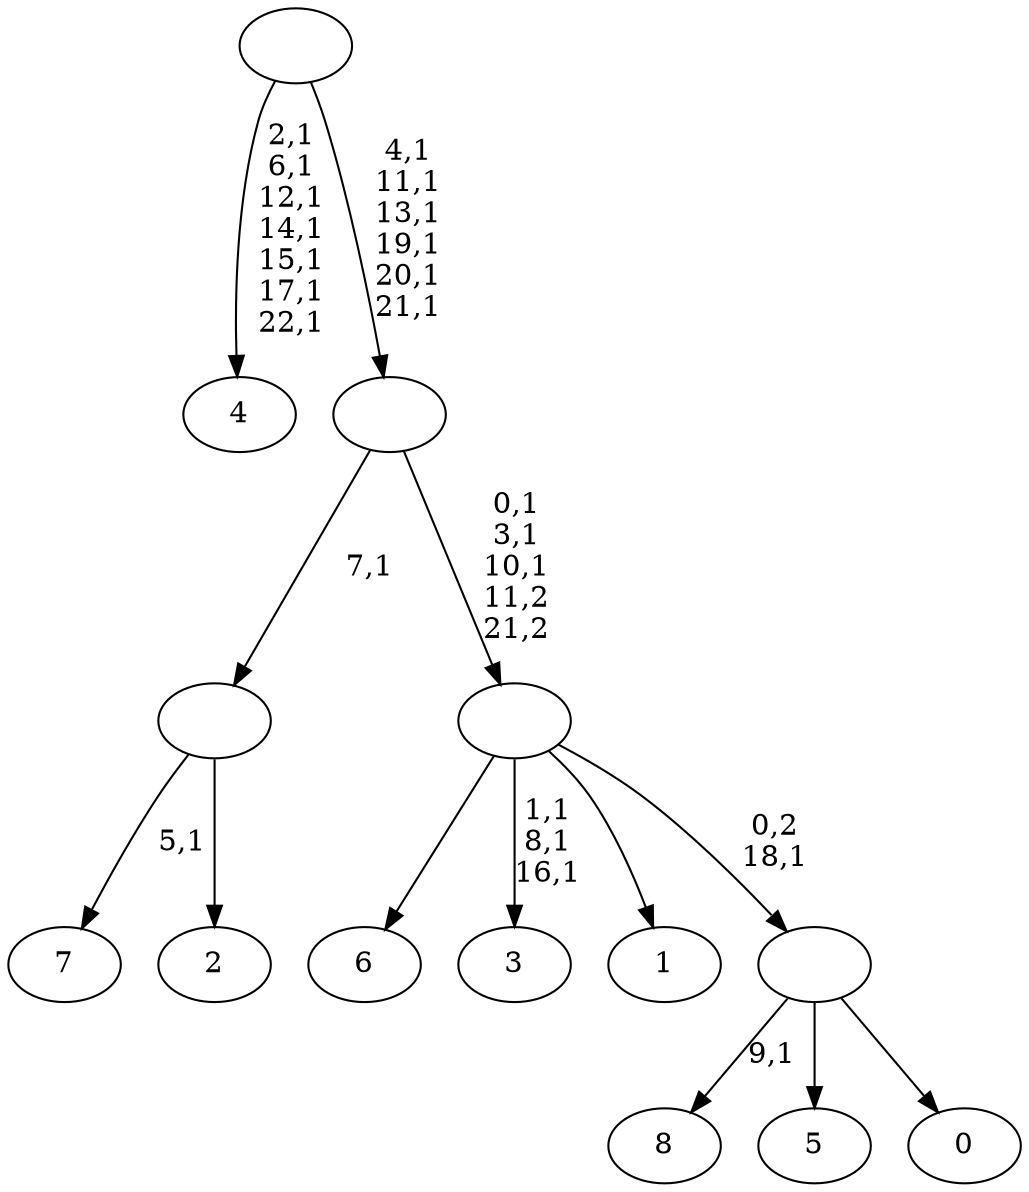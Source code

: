 digraph T {
	32 [label="8"]
	30 [label="7"]
	28 [label="6"]
	27 [label="5"]
	26 [label="4"]
	18 [label="3"]
	14 [label="2"]
	13 [label=""]
	12 [label="1"]
	11 [label="0"]
	10 [label=""]
	9 [label=""]
	6 [label=""]
	0 [label=""]
	13 -> 30 [label="5,1"]
	13 -> 14 [label=""]
	10 -> 32 [label="9,1"]
	10 -> 27 [label=""]
	10 -> 11 [label=""]
	9 -> 18 [label="1,1\n8,1\n16,1"]
	9 -> 28 [label=""]
	9 -> 12 [label=""]
	9 -> 10 [label="0,2\n18,1"]
	6 -> 9 [label="0,1\n3,1\n10,1\n11,2\n21,2"]
	6 -> 13 [label="7,1"]
	0 -> 6 [label="4,1\n11,1\n13,1\n19,1\n20,1\n21,1"]
	0 -> 26 [label="2,1\n6,1\n12,1\n14,1\n15,1\n17,1\n22,1"]
}
